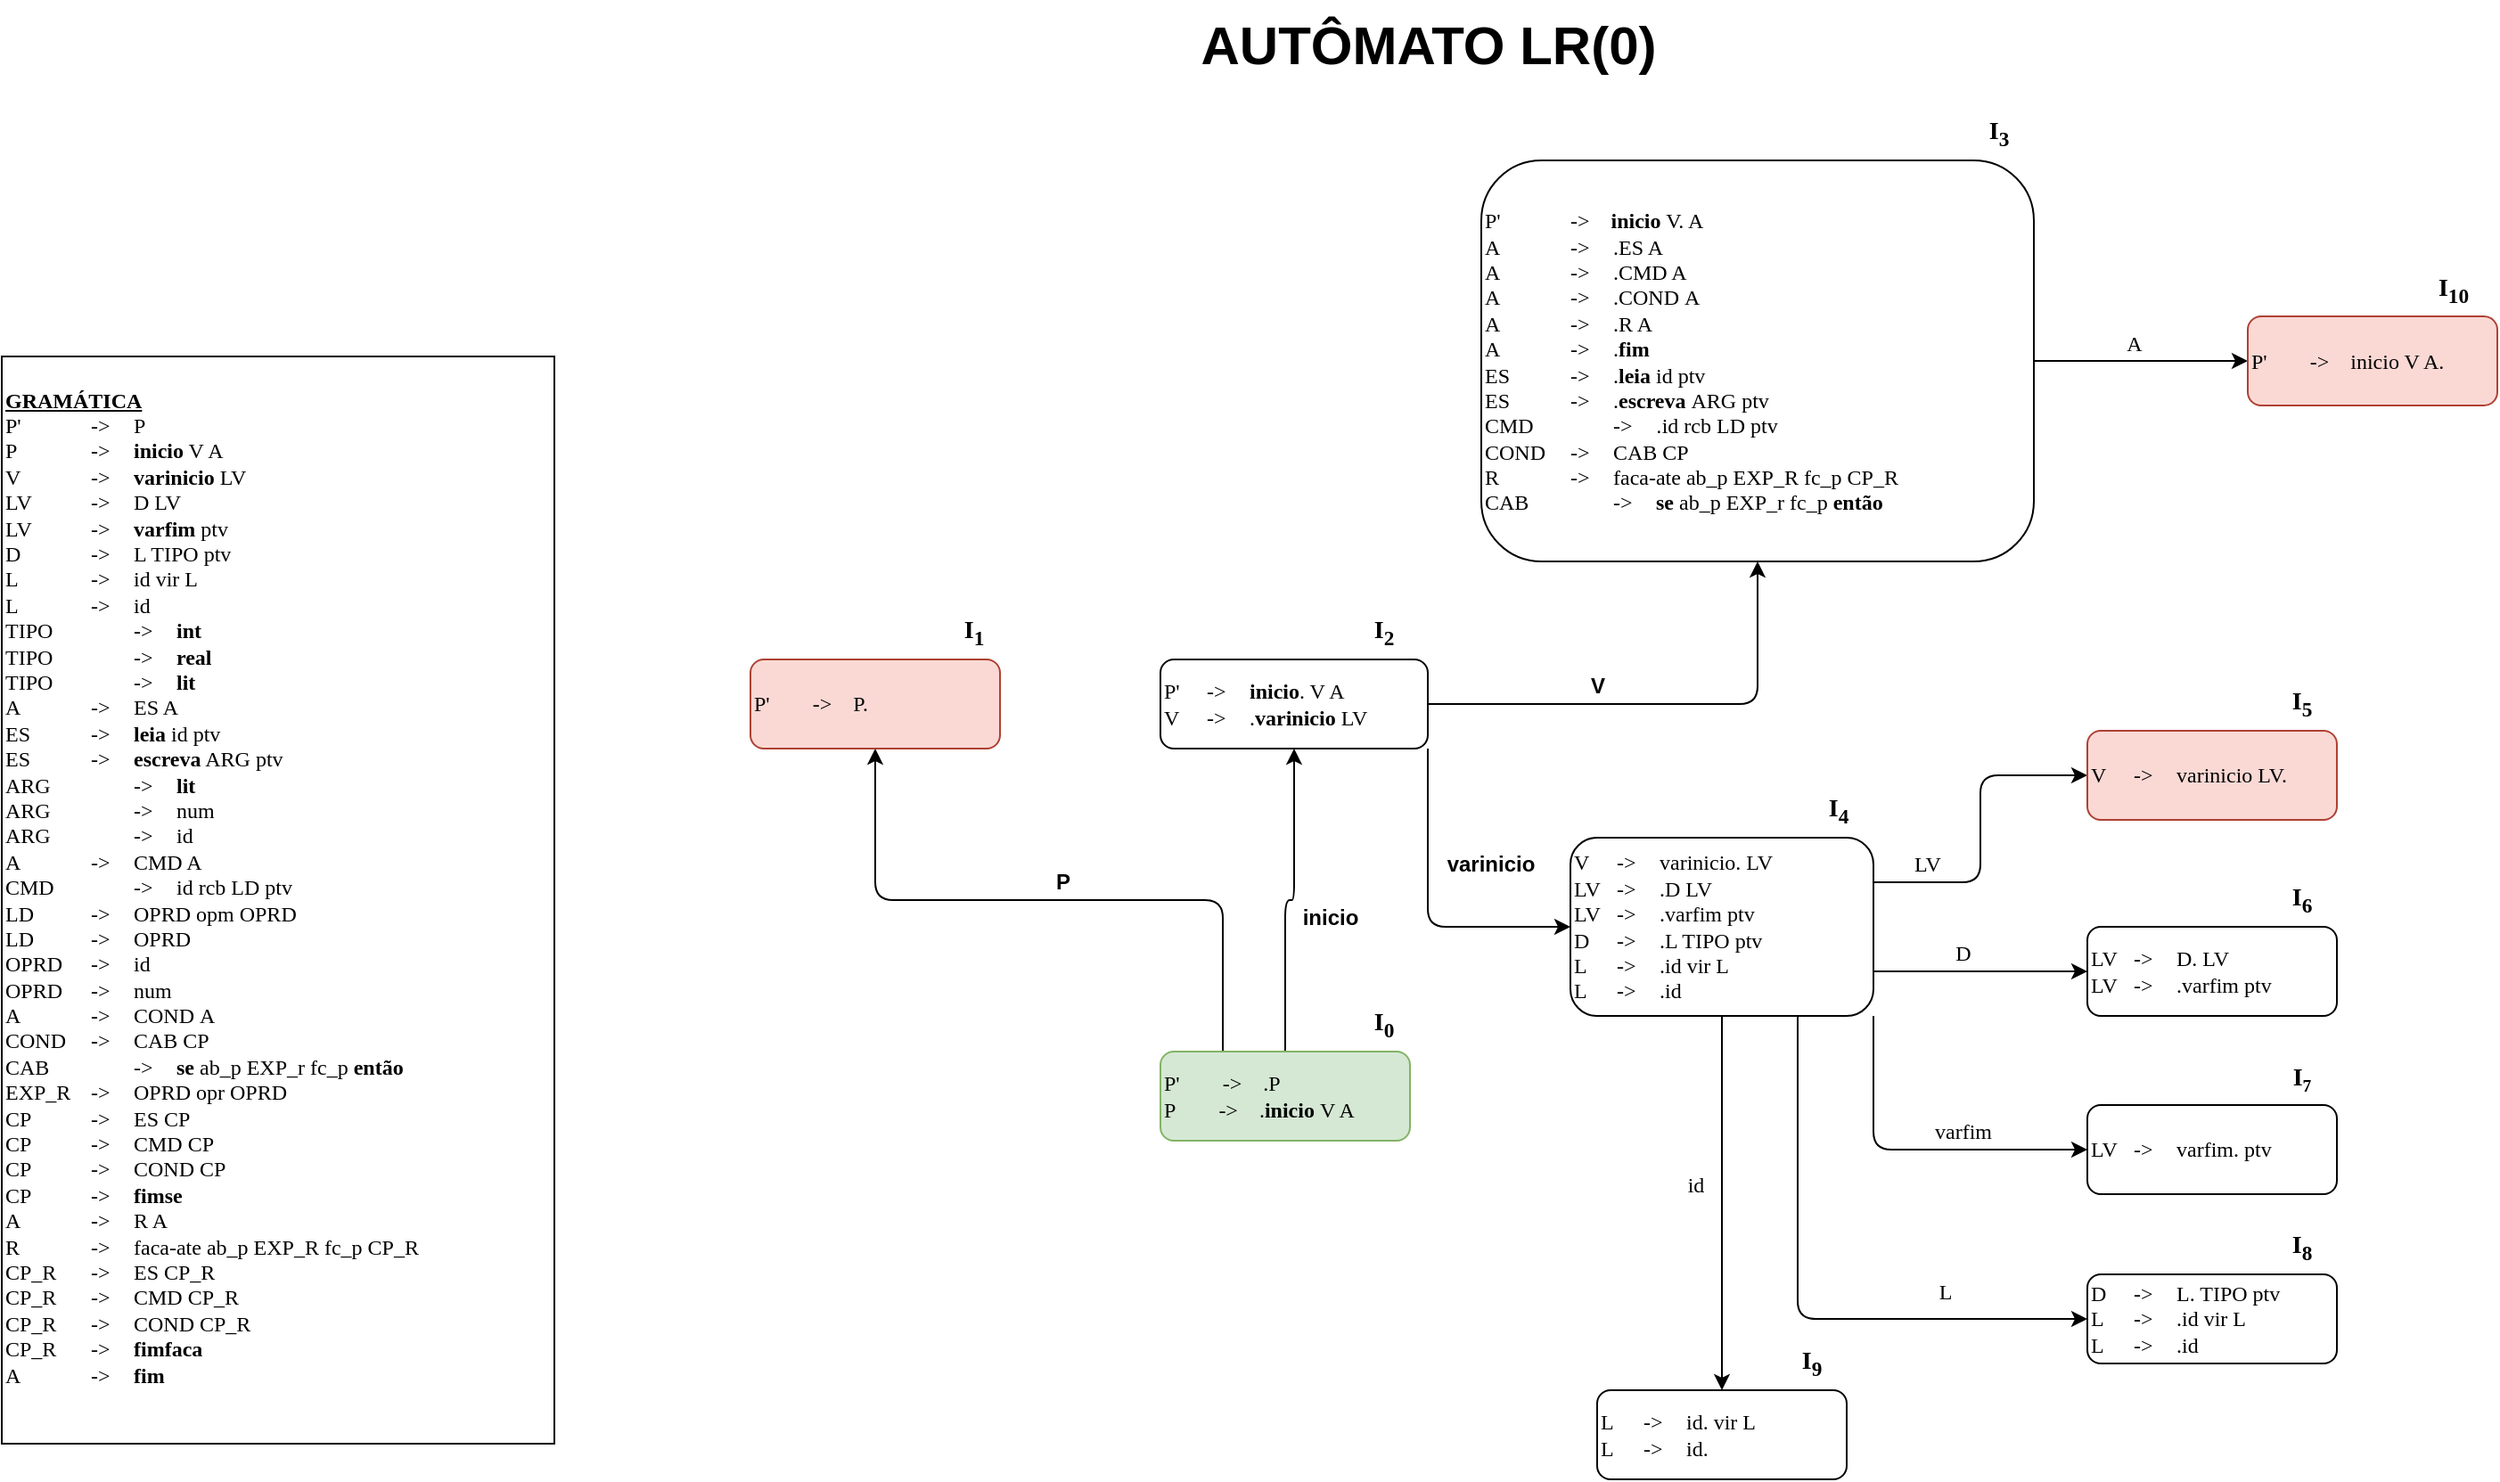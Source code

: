 <mxfile version="26.2.14">
  <diagram name="Página-1" id="nsuVEfHtQZk3GMttRqYm">
    <mxGraphModel dx="1303" dy="1904" grid="1" gridSize="10" guides="1" tooltips="1" connect="1" arrows="1" fold="1" page="1" pageScale="1" pageWidth="827" pageHeight="1169" math="0" shadow="0">
      <root>
        <mxCell id="0" />
        <mxCell id="1" parent="0" />
        <mxCell id="PhY8fSfeEHadAS-4ZrS1-2" value="&lt;div&gt;&lt;b&gt;&lt;font face=&quot;Verdana&quot;&gt;&lt;u&gt;GRAMÁTICA&lt;/u&gt;&lt;/font&gt;&lt;/b&gt;&lt;/div&gt;&lt;font face=&quot;Verdana&quot;&gt;P&#39;&lt;span style=&quot;white-space: pre;&quot;&gt;&#x9;&lt;span style=&quot;white-space: pre;&quot;&gt;&#x9;&lt;/span&gt;&lt;/span&gt;-&amp;gt;&lt;span style=&quot;white-space: pre;&quot;&gt;&#x9;&lt;/span&gt;P&lt;/font&gt;&lt;div&gt;&lt;font face=&quot;Verdana&quot;&gt;P&lt;span style=&quot;white-space: pre;&quot;&gt;&#x9;&lt;span style=&quot;white-space: pre;&quot;&gt;&#x9;&lt;/span&gt;&lt;/span&gt;-&amp;gt;&lt;span style=&quot;white-space: pre;&quot;&gt;&#x9;&lt;/span&gt;&lt;b&gt;inicio&lt;/b&gt; V A&lt;/font&gt;&lt;/div&gt;&lt;div&gt;&lt;font face=&quot;Verdana&quot;&gt;V&lt;span style=&quot;white-space: pre;&quot;&gt;&#x9;&lt;span style=&quot;white-space: pre;&quot;&gt;&#x9;&lt;/span&gt;&lt;/span&gt;-&amp;gt;&amp;nbsp;&lt;span style=&quot;white-space: pre;&quot;&gt;&#x9;&lt;/span&gt;&lt;b&gt;varinicio&lt;/b&gt; LV&lt;/font&gt;&lt;/div&gt;&lt;div&gt;&lt;font face=&quot;Verdana&quot;&gt;LV&lt;span style=&quot;white-space: pre;&quot;&gt;&#x9;&lt;span style=&quot;white-space: pre;&quot;&gt;&#x9;&lt;/span&gt;&lt;/span&gt;-&amp;gt;&lt;span style=&quot;white-space: pre;&quot;&gt;&#x9;&lt;/span&gt;D LV&lt;/font&gt;&lt;/div&gt;&lt;div&gt;&lt;font face=&quot;Verdana&quot;&gt;LV&lt;span style=&quot;white-space: pre;&quot;&gt;&#x9;&lt;span style=&quot;white-space: pre;&quot;&gt;&#x9;&lt;/span&gt;&lt;/span&gt;-&amp;gt;&lt;span style=&quot;white-space: pre;&quot;&gt;&#x9;&lt;/span&gt;&lt;b&gt;varfim&lt;/b&gt; ptv&lt;/font&gt;&lt;/div&gt;&lt;div&gt;&lt;font face=&quot;Verdana&quot;&gt;D&lt;span style=&quot;white-space: pre;&quot;&gt;&#x9;&lt;span style=&quot;white-space: pre;&quot;&gt;&#x9;&lt;/span&gt;&lt;/span&gt;-&amp;gt;&lt;span style=&quot;white-space: pre;&quot;&gt;&#x9;&lt;/span&gt;L TIPO ptv&lt;/font&gt;&lt;/div&gt;&lt;div&gt;&lt;font face=&quot;Verdana&quot;&gt;L&lt;span style=&quot;white-space: pre;&quot;&gt;&#x9;&lt;span style=&quot;white-space: pre;&quot;&gt;&#x9;&lt;/span&gt;&lt;/span&gt;-&amp;gt;&lt;span style=&quot;white-space: pre;&quot;&gt;&#x9;&lt;/span&gt;id vir L&lt;/font&gt;&lt;/div&gt;&lt;div&gt;&lt;font face=&quot;Verdana&quot;&gt;L&lt;span style=&quot;white-space: pre;&quot;&gt;&#x9;&lt;span style=&quot;white-space: pre;&quot;&gt;&#x9;&lt;/span&gt;&lt;/span&gt;-&amp;gt;&lt;span style=&quot;white-space: pre;&quot;&gt;&#x9;&lt;/span&gt;id&lt;/font&gt;&lt;/div&gt;&lt;div&gt;&lt;font face=&quot;Verdana&quot;&gt;TIPO&lt;span style=&quot;white-space: pre;&quot;&gt;&#x9;&lt;/span&gt;&lt;span style=&quot;white-space: pre;&quot;&gt;&#x9;&lt;/span&gt;-&amp;gt;&lt;span style=&quot;white-space: pre;&quot;&gt;&#x9;&lt;/span&gt;&lt;b&gt;int&lt;/b&gt;&lt;/font&gt;&lt;/div&gt;&lt;div&gt;&lt;font face=&quot;Verdana&quot;&gt;TIPO&lt;span style=&quot;white-space: pre;&quot;&gt;&#x9;&lt;span style=&quot;white-space: pre;&quot;&gt;&#x9;&lt;/span&gt;&lt;/span&gt;-&amp;gt;&lt;span style=&quot;white-space: pre;&quot;&gt;&#x9;&lt;/span&gt;&lt;b&gt;real&lt;/b&gt;&lt;/font&gt;&lt;/div&gt;&lt;div&gt;&lt;font face=&quot;Verdana&quot;&gt;TIPO&lt;span style=&quot;white-space: pre;&quot;&gt;&#x9;&lt;/span&gt;&lt;span style=&quot;white-space: pre;&quot;&gt;&#x9;&lt;/span&gt;-&amp;gt;&lt;span style=&quot;white-space: pre;&quot;&gt;&#x9;&lt;/span&gt;&lt;b&gt;lit&lt;/b&gt;&lt;/font&gt;&lt;/div&gt;&lt;div&gt;&lt;font face=&quot;Verdana&quot;&gt;A&lt;span style=&quot;white-space: pre;&quot;&gt;&#x9;&lt;/span&gt;&lt;span style=&quot;white-space: pre;&quot;&gt;&#x9;&lt;/span&gt;-&amp;gt;&amp;nbsp;&lt;span style=&quot;white-space: pre;&quot;&gt;&#x9;&lt;/span&gt;ES A&lt;/font&gt;&lt;/div&gt;&lt;div&gt;&lt;font face=&quot;Verdana&quot;&gt;ES&lt;span style=&quot;white-space: pre;&quot;&gt;&#x9;&lt;span style=&quot;white-space: pre;&quot;&gt;&#x9;&lt;/span&gt;-&amp;gt;&lt;span style=&quot;white-space: pre;&quot;&gt;&#x9;&lt;/span&gt;&lt;b&gt;leia&lt;/b&gt; id ptv&lt;/span&gt;&lt;/font&gt;&lt;/div&gt;&lt;div&gt;&lt;font face=&quot;Verdana&quot;&gt;ES&lt;span style=&quot;white-space: pre;&quot;&gt;&#x9;&lt;/span&gt;&lt;span style=&quot;white-space: pre;&quot;&gt;&#x9;&lt;/span&gt;-&amp;gt; &lt;span style=&quot;white-space: pre;&quot;&gt;&#x9;&lt;/span&gt;&lt;b&gt;escreva&lt;/b&gt; ARG ptv&lt;/font&gt;&lt;/div&gt;&lt;div&gt;&lt;font face=&quot;Verdana&quot;&gt;ARG&lt;span style=&quot;white-space: pre;&quot;&gt;&#x9;&lt;span style=&quot;white-space: pre;&quot;&gt;&#x9;&lt;/span&gt;&lt;/span&gt;-&amp;gt; &lt;span style=&quot;white-space: pre;&quot;&gt;&#x9;&lt;/span&gt;&lt;b&gt;lit&lt;/b&gt;&lt;/font&gt;&lt;/div&gt;&lt;div&gt;&lt;font face=&quot;Verdana&quot;&gt;ARG&lt;span style=&quot;white-space: pre;&quot;&gt;&#x9;&lt;span style=&quot;white-space: pre;&quot;&gt;&#x9;&lt;/span&gt;&lt;/span&gt;-&amp;gt;&lt;span style=&quot;white-space: pre;&quot;&gt;&#x9;&lt;/span&gt;num&lt;/font&gt;&lt;/div&gt;&lt;div&gt;&lt;font face=&quot;Verdana&quot;&gt;ARG&lt;span style=&quot;white-space: pre;&quot;&gt;&#x9;&lt;span style=&quot;white-space: pre;&quot;&gt;&#x9;&lt;/span&gt;&lt;/span&gt;-&amp;gt;&lt;span style=&quot;white-space: pre;&quot;&gt;&#x9;&lt;/span&gt;id&lt;/font&gt;&lt;/div&gt;&lt;div&gt;&lt;font face=&quot;Verdana&quot;&gt;A&lt;span style=&quot;white-space: pre;&quot;&gt;&#x9;&lt;/span&gt;&lt;span style=&quot;white-space: pre;&quot;&gt;&#x9;&lt;/span&gt;-&amp;gt;&lt;span style=&quot;white-space: pre;&quot;&gt;&#x9;&lt;/span&gt;CMD A&lt;/font&gt;&lt;/div&gt;&lt;div&gt;&lt;font face=&quot;Verdana&quot;&gt;CMD&lt;span style=&quot;white-space: pre;&quot;&gt;&#x9;&lt;span style=&quot;white-space: pre;&quot;&gt;&#x9;&lt;/span&gt;&lt;/span&gt;-&amp;gt;&lt;span style=&quot;white-space: pre;&quot;&gt;&#x9;&lt;/span&gt;id rcb LD ptv&lt;/font&gt;&lt;/div&gt;&lt;div&gt;&lt;font face=&quot;Verdana&quot;&gt;LD&lt;span style=&quot;white-space: pre;&quot;&gt;&#x9;&lt;span style=&quot;white-space: pre;&quot;&gt;&#x9;&lt;/span&gt;-&amp;gt;&lt;span style=&quot;white-space: pre;&quot;&gt;&#x9;&lt;/span&gt;OPRD opm OPRD&lt;/span&gt;&lt;/font&gt;&lt;/div&gt;&lt;div&gt;&lt;font face=&quot;Verdana&quot;&gt;LD&lt;span style=&quot;white-space: pre;&quot;&gt;&#x9;&lt;span style=&quot;white-space: pre;&quot;&gt;&#x9;&lt;/span&gt;-&amp;gt;&lt;span style=&quot;white-space: pre;&quot;&gt;&#x9;&lt;/span&gt;OPRD&lt;/span&gt;&lt;/font&gt;&lt;/div&gt;&lt;div&gt;&lt;font face=&quot;Verdana&quot;&gt;OPRD&lt;span style=&quot;white-space: pre;&quot;&gt;&#x9;&lt;/span&gt;-&amp;gt;&lt;span style=&quot;white-space: pre;&quot;&gt;&#x9;&lt;/span&gt;id&lt;/font&gt;&lt;/div&gt;&lt;div&gt;&lt;font face=&quot;Verdana&quot;&gt;OPRD&lt;span style=&quot;white-space: pre;&quot;&gt;&#x9;&lt;/span&gt;-&amp;gt;&lt;span style=&quot;white-space: pre;&quot;&gt;&#x9;&lt;/span&gt;num&lt;/font&gt;&lt;/div&gt;&lt;div&gt;&lt;font face=&quot;Verdana&quot;&gt;A&lt;span style=&quot;white-space: pre;&quot;&gt;&#x9;&lt;span style=&quot;white-space: pre;&quot;&gt;&#x9;&lt;/span&gt;-&amp;gt;&lt;span style=&quot;white-space: pre;&quot;&gt;&#x9;&lt;/span&gt;COND&lt;/span&gt;&amp;nbsp;A&lt;/font&gt;&lt;/div&gt;&lt;div&gt;&lt;font face=&quot;Verdana&quot;&gt;COND&lt;span style=&quot;white-space: pre;&quot;&gt;&#x9;&lt;/span&gt;-&amp;gt;&lt;span style=&quot;white-space: pre;&quot;&gt;&#x9;&lt;/span&gt;CAB CP&lt;/font&gt;&lt;/div&gt;&lt;div&gt;&lt;font face=&quot;Verdana&quot;&gt;CAB&lt;span style=&quot;white-space: pre;&quot;&gt;&#x9;&lt;/span&gt;&lt;span style=&quot;white-space: pre;&quot;&gt;&#x9;&lt;/span&gt;-&amp;gt;&lt;span style=&quot;white-space: pre;&quot;&gt;&#x9;&lt;/span&gt;&lt;b&gt;se&lt;/b&gt; ab_p EXP_r fc_p &lt;b&gt;então&lt;/b&gt;&lt;/font&gt;&lt;/div&gt;&lt;div&gt;&lt;font face=&quot;Verdana&quot;&gt;EXP_R&lt;span style=&quot;white-space: pre;&quot;&gt;&#x9;&lt;/span&gt;-&amp;gt;&lt;span style=&quot;white-space: pre;&quot;&gt;&#x9;&lt;/span&gt;OPRD opr OPRD&lt;/font&gt;&lt;/div&gt;&lt;div&gt;&lt;font face=&quot;Verdana&quot;&gt;CP&lt;span style=&quot;white-space: pre;&quot;&gt;&#x9;&lt;span style=&quot;white-space: pre;&quot;&gt;&#x9;&lt;/span&gt;-&amp;gt;&lt;span style=&quot;white-space: pre;&quot;&gt;&#x9;&lt;/span&gt;ES CP&lt;/span&gt;&lt;/font&gt;&lt;/div&gt;&lt;div&gt;&lt;font face=&quot;Verdana&quot;&gt;CP&lt;span style=&quot;white-space: pre;&quot;&gt;&#x9;&lt;/span&gt;&lt;span style=&quot;white-space: pre;&quot;&gt;&#x9;&lt;/span&gt;-&amp;gt;&amp;nbsp;&lt;span style=&quot;white-space: pre;&quot;&gt;&#x9;&lt;/span&gt;CMD CP&lt;/font&gt;&lt;/div&gt;&lt;div&gt;&lt;font face=&quot;Verdana&quot;&gt;CP&lt;span style=&quot;white-space: pre;&quot;&gt;&#x9;&lt;/span&gt;&lt;span style=&quot;white-space: pre;&quot;&gt;&#x9;&lt;/span&gt;-&amp;gt;&lt;span style=&quot;white-space: pre;&quot;&gt;&#x9;&lt;/span&gt;COND CP&lt;/font&gt;&lt;/div&gt;&lt;div&gt;&lt;font face=&quot;Verdana&quot;&gt;CP&lt;span style=&quot;white-space: pre;&quot;&gt;&#x9;&lt;/span&gt;&lt;span style=&quot;white-space: pre;&quot;&gt;&#x9;&lt;/span&gt;-&amp;gt;&lt;span style=&quot;white-space: pre;&quot;&gt;&#x9;&lt;/span&gt;&lt;b&gt;fimse&lt;/b&gt;&lt;/font&gt;&lt;/div&gt;&lt;div&gt;&lt;font face=&quot;Verdana&quot;&gt;A&lt;span style=&quot;white-space: pre;&quot;&gt;&#x9;&lt;/span&gt;&lt;span style=&quot;white-space: pre;&quot;&gt;&#x9;&lt;/span&gt;-&amp;gt;&lt;span style=&quot;white-space: pre;&quot;&gt;&#x9;&lt;/span&gt;R A&lt;/font&gt;&lt;/div&gt;&lt;div&gt;&lt;font face=&quot;Verdana&quot;&gt;R&lt;span style=&quot;white-space: pre;&quot;&gt;&#x9;&lt;/span&gt;&lt;span style=&quot;white-space: pre;&quot;&gt;&#x9;&lt;/span&gt;-&amp;gt; &lt;span style=&quot;white-space: pre;&quot;&gt;&#x9;&lt;/span&gt;faca-ate ab_p EXP_R fc_p CP_R&lt;/font&gt;&lt;/div&gt;&lt;div&gt;&lt;font face=&quot;Verdana&quot;&gt;CP_R&lt;span style=&quot;white-space: pre;&quot;&gt;&#x9;&lt;/span&gt;-&amp;gt;&lt;span style=&quot;white-space: pre;&quot;&gt;&#x9;&lt;/span&gt;ES CP_R&lt;/font&gt;&lt;/div&gt;&lt;div&gt;&lt;font face=&quot;Verdana&quot;&gt;CP_R&lt;span style=&quot;white-space: pre;&quot;&gt;&#x9;&lt;/span&gt;-&amp;gt;&lt;span style=&quot;white-space: pre;&quot;&gt;&#x9;&lt;/span&gt;CMD CP_R&lt;/font&gt;&lt;/div&gt;&lt;div&gt;&lt;font face=&quot;Verdana&quot;&gt;CP_R&lt;span style=&quot;white-space: pre;&quot;&gt;&#x9;&lt;/span&gt;-&amp;gt;&lt;span style=&quot;white-space: pre;&quot;&gt;&#x9;&lt;/span&gt;COND CP_R&lt;/font&gt;&lt;/div&gt;&lt;div&gt;&lt;font face=&quot;Verdana&quot;&gt;CP_R&lt;span style=&quot;white-space: pre;&quot;&gt;&#x9;&lt;/span&gt;-&amp;gt;&lt;span style=&quot;white-space: pre;&quot;&gt;&#x9;&lt;/span&gt;&lt;b&gt;fimfaca&lt;/b&gt;&lt;/font&gt;&lt;/div&gt;&lt;div&gt;&lt;font face=&quot;Verdana&quot;&gt;A&lt;span style=&quot;white-space: pre;&quot;&gt;&#x9;&lt;/span&gt;&lt;span style=&quot;white-space: pre;&quot;&gt;&#x9;&lt;/span&gt;-&amp;gt;&lt;span style=&quot;white-space: pre;&quot;&gt;&#x9;&lt;/span&gt;&lt;b&gt;fim&lt;/b&gt;&lt;/font&gt;&lt;/div&gt;&lt;div&gt;&lt;br&gt;&lt;/div&gt;" style="rounded=0;whiteSpace=wrap;html=1;align=left;" parent="1" vertex="1">
          <mxGeometry x="60" y="20" width="310" height="610" as="geometry" />
        </mxCell>
        <mxCell id="w2phAXO2aed_HeDv7RQd-7" style="edgeStyle=orthogonalEdgeStyle;rounded=1;orthogonalLoop=1;jettySize=auto;html=1;exitX=0.25;exitY=0;exitDx=0;exitDy=0;entryX=0.5;entryY=1;entryDx=0;entryDy=0;" edge="1" parent="1" source="w2phAXO2aed_HeDv7RQd-1" target="w2phAXO2aed_HeDv7RQd-5">
          <mxGeometry relative="1" as="geometry" />
        </mxCell>
        <mxCell id="w2phAXO2aed_HeDv7RQd-9" style="edgeStyle=orthogonalEdgeStyle;rounded=1;orthogonalLoop=1;jettySize=auto;html=1;entryX=0.5;entryY=1;entryDx=0;entryDy=0;entryPerimeter=0;" edge="1" parent="1" source="w2phAXO2aed_HeDv7RQd-1" target="w2phAXO2aed_HeDv7RQd-10">
          <mxGeometry relative="1" as="geometry">
            <mxPoint x="780.0" y="250" as="targetPoint" />
          </mxGeometry>
        </mxCell>
        <mxCell id="w2phAXO2aed_HeDv7RQd-1" value="&lt;span style=&quot;color: rgb(0, 0, 0); font-size: 12px; font-style: normal; font-variant-ligatures: normal; font-variant-caps: normal; font-weight: 400; letter-spacing: normal; orphans: 2; text-indent: 0px; text-transform: none; widows: 2; word-spacing: 0px; -webkit-text-stroke-width: 0px; white-space: normal; text-decoration-thickness: initial; text-decoration-style: initial; text-decoration-color: initial; float: none; display: inline !important;&quot;&gt;P&#39;&lt;/span&gt;&lt;span style=&quot;forced-color-adjust: none; color: rgb(0, 0, 0); font-size: 12px; font-style: normal; font-variant-ligatures: normal; font-variant-caps: normal; font-weight: 400; letter-spacing: normal; orphans: 2; text-indent: 0px; text-transform: none; widows: 2; word-spacing: 0px; -webkit-text-stroke-width: 0px; text-decoration-thickness: initial; text-decoration-style: initial; text-decoration-color: initial; white-space: pre;&quot;&gt;&lt;span style=&quot;white-space: pre;&quot;&gt;&amp;nbsp;&amp;nbsp;&amp;nbsp;&amp;nbsp;&lt;/span&gt;&lt;span style=&quot;forced-color-adjust: none; white-space: pre;&quot;&gt;&lt;span style=&quot;white-space: pre;&quot;&gt;&amp;nbsp;&amp;nbsp;&amp;nbsp;&amp;nbsp;&lt;/span&gt;&lt;/span&gt;&lt;/span&gt;&lt;span style=&quot;color: rgb(0, 0, 0); font-size: 12px; font-style: normal; font-variant-ligatures: normal; font-variant-caps: normal; font-weight: 400; letter-spacing: normal; orphans: 2; text-indent: 0px; text-transform: none; widows: 2; word-spacing: 0px; -webkit-text-stroke-width: 0px; white-space: normal; text-decoration-thickness: initial; text-decoration-style: initial; text-decoration-color: initial; float: none; display: inline !important;&quot;&gt;-&amp;gt;&lt;/span&gt;&lt;span style=&quot;forced-color-adjust: none; color: rgb(0, 0, 0); font-size: 12px; font-style: normal; font-variant-ligatures: normal; font-variant-caps: normal; font-weight: 400; letter-spacing: normal; orphans: 2; text-indent: 0px; text-transform: none; widows: 2; word-spacing: 0px; -webkit-text-stroke-width: 0px; text-decoration-thickness: initial; text-decoration-style: initial; text-decoration-color: initial; white-space: pre;&quot;&gt;&lt;span style=&quot;white-space: pre;&quot;&gt;&amp;nbsp;&amp;nbsp;&amp;nbsp;&amp;nbsp;.&lt;/span&gt;&lt;/span&gt;&lt;span style=&quot;color: rgb(0, 0, 0); font-size: 12px; font-style: normal; font-variant-ligatures: normal; font-variant-caps: normal; font-weight: 400; letter-spacing: normal; orphans: 2; text-indent: 0px; text-transform: none; widows: 2; word-spacing: 0px; -webkit-text-stroke-width: 0px; white-space: normal; text-decoration-thickness: initial; text-decoration-style: initial; text-decoration-color: initial; float: none; display: inline !important;&quot;&gt;P&lt;/span&gt;&lt;div style=&quot;forced-color-adjust: none; color: rgb(0, 0, 0); font-size: 12px; font-style: normal; font-variant-ligatures: normal; font-variant-caps: normal; font-weight: 400; letter-spacing: normal; orphans: 2; text-indent: 0px; text-transform: none; widows: 2; word-spacing: 0px; -webkit-text-stroke-width: 0px; white-space: normal; text-decoration-thickness: initial; text-decoration-style: initial; text-decoration-color: initial;&quot;&gt;P&lt;span style=&quot;forced-color-adjust: none; white-space: pre;&quot;&gt;&lt;span style=&quot;white-space: pre;&quot;&gt;&amp;nbsp;&amp;nbsp;&amp;nbsp;&amp;nbsp;&lt;/span&gt;&lt;span style=&quot;forced-color-adjust: none; white-space: pre;&quot;&gt;&lt;span style=&quot;white-space: pre;&quot;&gt;&amp;nbsp;&amp;nbsp;&amp;nbsp;&amp;nbsp;&lt;/span&gt;&lt;/span&gt;&lt;/span&gt;-&amp;gt;&lt;span style=&quot;forced-color-adjust: none; white-space: pre;&quot;&gt;&lt;span style=&quot;white-space: pre;&quot;&gt;&amp;nbsp;&amp;nbsp;&amp;nbsp;&amp;nbsp;.&lt;/span&gt;&lt;/span&gt;&lt;b style=&quot;forced-color-adjust: none;&quot;&gt;inicio&lt;/b&gt;&lt;span&gt;&amp;nbsp;&lt;/span&gt;V A&lt;/div&gt;" style="text;whiteSpace=wrap;html=1;fillColor=#d5e8d4;strokeColor=#82b366;rounded=1;labelBorderColor=none;labelBackgroundColor=none;textShadow=0;align=left;verticalAlign=middle;fontFamily=Verdana;" vertex="1" parent="1">
          <mxGeometry x="710" y="410" width="140" height="50" as="geometry" />
        </mxCell>
        <mxCell id="w2phAXO2aed_HeDv7RQd-2" value="&lt;b&gt;&lt;font face=&quot;Verdana&quot; style=&quot;font-size: 14px;&quot;&gt;I&lt;sub style=&quot;&quot;&gt;0&lt;/sub&gt;&lt;/font&gt;&lt;/b&gt;" style="text;html=1;align=center;verticalAlign=middle;resizable=0;points=[];autosize=1;fillColor=none;strokeColor=none;" vertex="1" parent="1">
          <mxGeometry x="815" y="380" width="40" height="30" as="geometry" />
        </mxCell>
        <mxCell id="w2phAXO2aed_HeDv7RQd-5" value="&lt;span style=&quot;color: rgb(0, 0, 0); font-size: 12px; font-style: normal; font-variant-ligatures: normal; font-variant-caps: normal; font-weight: 400; letter-spacing: normal; orphans: 2; text-indent: 0px; text-transform: none; widows: 2; word-spacing: 0px; -webkit-text-stroke-width: 0px; white-space: normal; text-decoration-thickness: initial; text-decoration-style: initial; text-decoration-color: initial; float: none; display: inline !important;&quot;&gt;P&#39;&lt;/span&gt;&lt;span style=&quot;forced-color-adjust: none; color: rgb(0, 0, 0); font-size: 12px; font-style: normal; font-variant-ligatures: normal; font-variant-caps: normal; font-weight: 400; letter-spacing: normal; orphans: 2; text-indent: 0px; text-transform: none; widows: 2; word-spacing: 0px; -webkit-text-stroke-width: 0px; text-decoration-thickness: initial; text-decoration-style: initial; text-decoration-color: initial; white-space: pre;&quot;&gt;&lt;span style=&quot;white-space: pre;&quot;&gt;&amp;nbsp;&amp;nbsp;&amp;nbsp;&amp;nbsp;&lt;/span&gt;&lt;span style=&quot;forced-color-adjust: none; white-space: pre;&quot;&gt;&lt;span style=&quot;white-space: pre;&quot;&gt;&amp;nbsp;&amp;nbsp;&amp;nbsp;&amp;nbsp;&lt;/span&gt;&lt;/span&gt;&lt;/span&gt;&lt;span style=&quot;color: rgb(0, 0, 0); font-size: 12px; font-style: normal; font-variant-ligatures: normal; font-variant-caps: normal; font-weight: 400; letter-spacing: normal; orphans: 2; text-indent: 0px; text-transform: none; widows: 2; word-spacing: 0px; -webkit-text-stroke-width: 0px; white-space: normal; text-decoration-thickness: initial; text-decoration-style: initial; text-decoration-color: initial; float: none; display: inline !important;&quot;&gt;-&amp;gt;&lt;/span&gt;&lt;span style=&quot;forced-color-adjust: none; color: rgb(0, 0, 0); font-size: 12px; font-style: normal; font-variant-ligatures: normal; font-variant-caps: normal; font-weight: 400; letter-spacing: normal; orphans: 2; text-indent: 0px; text-transform: none; widows: 2; word-spacing: 0px; -webkit-text-stroke-width: 0px; text-decoration-thickness: initial; text-decoration-style: initial; text-decoration-color: initial; white-space: pre;&quot;&gt;&lt;span style=&quot;white-space: pre;&quot;&gt;&amp;nbsp;&amp;nbsp;&amp;nbsp;&amp;nbsp;&lt;/span&gt;&lt;/span&gt;&lt;span style=&quot;color: rgb(0, 0, 0); font-size: 12px; font-style: normal; font-variant-ligatures: normal; font-variant-caps: normal; font-weight: 400; letter-spacing: normal; orphans: 2; text-indent: 0px; text-transform: none; widows: 2; word-spacing: 0px; -webkit-text-stroke-width: 0px; white-space: normal; text-decoration-thickness: initial; text-decoration-style: initial; text-decoration-color: initial; float: none; display: inline !important;&quot;&gt;P.&lt;/span&gt;" style="text;whiteSpace=wrap;html=1;fillColor=#fad9d5;strokeColor=#ae4132;rounded=1;labelBorderColor=none;labelBackgroundColor=none;textShadow=0;align=left;verticalAlign=middle;fontFamily=Verdana;" vertex="1" parent="1">
          <mxGeometry x="480" y="190" width="140" height="50" as="geometry" />
        </mxCell>
        <mxCell id="w2phAXO2aed_HeDv7RQd-6" value="&lt;b&gt;P&lt;/b&gt;" style="text;html=1;align=center;verticalAlign=middle;resizable=0;points=[];autosize=1;strokeColor=none;fillColor=none;" vertex="1" parent="1">
          <mxGeometry x="640" y="300" width="30" height="30" as="geometry" />
        </mxCell>
        <mxCell id="w2phAXO2aed_HeDv7RQd-8" value="&lt;b&gt;&lt;font face=&quot;Verdana&quot; style=&quot;font-size: 14px;&quot;&gt;I&lt;sub style=&quot;&quot;&gt;1&lt;/sub&gt;&lt;/font&gt;&lt;/b&gt;" style="text;html=1;align=center;verticalAlign=middle;resizable=0;points=[];autosize=1;strokeColor=none;fillColor=none;" vertex="1" parent="1">
          <mxGeometry x="585" y="160" width="40" height="30" as="geometry" />
        </mxCell>
        <mxCell id="w2phAXO2aed_HeDv7RQd-14" style="edgeStyle=orthogonalEdgeStyle;rounded=1;orthogonalLoop=1;jettySize=auto;html=1;" edge="1" parent="1" source="w2phAXO2aed_HeDv7RQd-10" target="w2phAXO2aed_HeDv7RQd-13">
          <mxGeometry relative="1" as="geometry" />
        </mxCell>
        <mxCell id="w2phAXO2aed_HeDv7RQd-17" style="edgeStyle=orthogonalEdgeStyle;rounded=1;orthogonalLoop=1;jettySize=auto;html=1;exitX=1;exitY=1;exitDx=0;exitDy=0;entryX=0;entryY=0.5;entryDx=0;entryDy=0;" edge="1" parent="1" source="w2phAXO2aed_HeDv7RQd-10" target="w2phAXO2aed_HeDv7RQd-18">
          <mxGeometry relative="1" as="geometry">
            <mxPoint x="940" y="340" as="targetPoint" />
          </mxGeometry>
        </mxCell>
        <mxCell id="w2phAXO2aed_HeDv7RQd-10" value="&lt;span style=&quot;color: rgb(0, 0, 0); font-size: 12px; font-style: normal; font-variant-ligatures: normal; font-variant-caps: normal; font-weight: 400; letter-spacing: normal; orphans: 2; text-indent: 0px; text-transform: none; widows: 2; word-spacing: 0px; -webkit-text-stroke-width: 0px; white-space: normal; text-decoration-thickness: initial; text-decoration-style: initial; text-decoration-color: initial; float: none; display: inline !important;&quot;&gt;P&#39;&lt;span style=&quot;white-space: pre;&quot;&gt;&#x9;&lt;/span&gt;&lt;/span&gt;&lt;span style=&quot;color: rgb(0, 0, 0); font-size: 12px; font-style: normal; font-variant-ligatures: normal; font-variant-caps: normal; font-weight: 400; letter-spacing: normal; orphans: 2; text-indent: 0px; text-transform: none; widows: 2; word-spacing: 0px; -webkit-text-stroke-width: 0px; white-space: normal; text-decoration-thickness: initial; text-decoration-style: initial; text-decoration-color: initial; float: none; display: inline !important;&quot;&gt;-&amp;gt;&lt;span style=&quot;white-space: pre;&quot;&gt;&#x9;&lt;/span&gt;&lt;/span&gt;&lt;span style=&quot;forced-color-adjust: none; color: rgb(0, 0, 0); font-size: 12px; font-style: normal; font-variant-ligatures: normal; font-variant-caps: normal; letter-spacing: normal; orphans: 2; text-indent: 0px; text-transform: none; widows: 2; word-spacing: 0px; -webkit-text-stroke-width: 0px; text-decoration-thickness: initial; text-decoration-style: initial; text-decoration-color: initial; white-space: pre;&quot;&gt;&lt;span style=&quot;white-space: pre;&quot;&gt;&lt;b&gt;inicio&lt;/b&gt;. V A&lt;/span&gt;&lt;/span&gt;&lt;div&gt;&lt;span style=&quot;white-space: pre;&quot;&gt;V&lt;span style=&quot;white-space: pre;&quot;&gt;&#x9;-&amp;gt;&lt;span style=&quot;white-space: pre;&quot;&gt;&#x9;&lt;/span&gt;.&lt;b&gt;varinicio&lt;/b&gt; LV&lt;/span&gt;&lt;/span&gt;&lt;/div&gt;" style="text;whiteSpace=wrap;html=1;fillColor=none;strokeColor=default;rounded=1;labelBorderColor=none;labelBackgroundColor=none;textShadow=0;align=left;verticalAlign=middle;fontFamily=Verdana;" vertex="1" parent="1">
          <mxGeometry x="710" y="190" width="150" height="50" as="geometry" />
        </mxCell>
        <mxCell id="w2phAXO2aed_HeDv7RQd-11" value="&lt;b&gt;inicio&lt;/b&gt;" style="text;html=1;align=center;verticalAlign=middle;resizable=0;points=[];autosize=1;strokeColor=none;fillColor=none;" vertex="1" parent="1">
          <mxGeometry x="780" y="320" width="50" height="30" as="geometry" />
        </mxCell>
        <mxCell id="w2phAXO2aed_HeDv7RQd-12" value="&lt;b&gt;&lt;font face=&quot;Verdana&quot; style=&quot;font-size: 14px;&quot;&gt;I&lt;sub&gt;2&lt;/sub&gt;&lt;/font&gt;&lt;/b&gt;" style="text;html=1;align=center;verticalAlign=middle;resizable=0;points=[];autosize=1;fillColor=none;strokeColor=none;" vertex="1" parent="1">
          <mxGeometry x="815" y="160" width="40" height="30" as="geometry" />
        </mxCell>
        <mxCell id="w2phAXO2aed_HeDv7RQd-25" style="edgeStyle=orthogonalEdgeStyle;rounded=1;orthogonalLoop=1;jettySize=auto;html=1;entryX=0;entryY=0.5;entryDx=0;entryDy=0;" edge="1" parent="1" source="w2phAXO2aed_HeDv7RQd-13" target="w2phAXO2aed_HeDv7RQd-21">
          <mxGeometry relative="1" as="geometry" />
        </mxCell>
        <mxCell id="w2phAXO2aed_HeDv7RQd-13" value="&lt;span style=&quot;color: rgb(0, 0, 0); font-size: 12px; font-style: normal; font-variant-ligatures: normal; font-variant-caps: normal; font-weight: 400; letter-spacing: normal; orphans: 2; text-indent: 0px; text-transform: none; widows: 2; word-spacing: 0px; -webkit-text-stroke-width: 0px; white-space: normal; text-decoration-thickness: initial; text-decoration-style: initial; text-decoration-color: initial; float: none; display: inline !important;&quot;&gt;P&#39;&lt;/span&gt;&lt;span style=&quot;forced-color-adjust: none; color: rgb(0, 0, 0); font-size: 12px; font-style: normal; font-variant-ligatures: normal; font-variant-caps: normal; font-weight: 400; letter-spacing: normal; orphans: 2; text-indent: 0px; text-transform: none; widows: 2; word-spacing: 0px; -webkit-text-stroke-width: 0px; text-decoration-thickness: initial; text-decoration-style: initial; text-decoration-color: initial; white-space: pre;&quot;&gt;&lt;span style=&quot;white-space: pre;&quot;&gt;&amp;nbsp;&amp;nbsp;&amp;nbsp;&amp;nbsp;&lt;/span&gt;&lt;span style=&quot;forced-color-adjust: none; white-space: pre;&quot;&gt;&lt;span style=&quot;white-space: pre;&quot;&gt;&amp;nbsp;&amp;nbsp;&amp;nbsp;&amp;nbsp;&lt;span style=&quot;white-space: pre;&quot;&gt;&#x9;&lt;/span&gt;&lt;/span&gt;&lt;/span&gt;&lt;/span&gt;&lt;span style=&quot;color: rgb(0, 0, 0); font-size: 12px; font-style: normal; font-variant-ligatures: normal; font-variant-caps: normal; font-weight: 400; letter-spacing: normal; orphans: 2; text-indent: 0px; text-transform: none; widows: 2; word-spacing: 0px; -webkit-text-stroke-width: 0px; white-space: normal; text-decoration-thickness: initial; text-decoration-style: initial; text-decoration-color: initial; float: none; display: inline !important;&quot;&gt;-&amp;gt;&lt;/span&gt;&lt;span style=&quot;forced-color-adjust: none; color: rgb(0, 0, 0); font-size: 12px; font-style: normal; font-variant-ligatures: normal; font-variant-caps: normal; letter-spacing: normal; orphans: 2; text-indent: 0px; text-transform: none; widows: 2; word-spacing: 0px; -webkit-text-stroke-width: 0px; text-decoration-thickness: initial; text-decoration-style: initial; text-decoration-color: initial; white-space: pre;&quot;&gt;&lt;span style=&quot;white-space: pre;&quot;&gt;&amp;nbsp;&amp;nbsp;&amp;nbsp;&amp;nbsp;&lt;b&gt;inicio&lt;/b&gt; V. A&lt;/span&gt;&lt;/span&gt;&lt;div&gt;&lt;span style=&quot;forced-color-adjust: none; color: rgb(0, 0, 0); font-size: 12px; font-style: normal; font-variant-ligatures: normal; font-variant-caps: normal; letter-spacing: normal; orphans: 2; text-indent: 0px; text-transform: none; widows: 2; word-spacing: 0px; -webkit-text-stroke-width: 0px; text-decoration-thickness: initial; text-decoration-style: initial; text-decoration-color: initial; white-space: pre;&quot;&gt;&lt;span style=&quot;white-space: normal;&quot;&gt;A&lt;/span&gt;&#x9;&#x9;&lt;span style=&quot;white-space: normal;&quot;&gt;-&amp;gt;&amp;nbsp;&lt;/span&gt;&#x9;.&lt;span style=&quot;white-space: normal;&quot;&gt;ES A&lt;/span&gt;&lt;span style=&quot;white-space: pre;&quot;&gt;&lt;/span&gt;&lt;/span&gt;&lt;/div&gt;&lt;div&gt;&lt;span style=&quot;forced-color-adjust: none; color: rgb(0, 0, 0); font-size: 12px; font-style: normal; font-variant-ligatures: normal; font-variant-caps: normal; letter-spacing: normal; orphans: 2; text-indent: 0px; text-transform: none; widows: 2; word-spacing: 0px; -webkit-text-stroke-width: 0px; text-decoration-thickness: initial; text-decoration-style: initial; text-decoration-color: initial; white-space: pre;&quot;&gt;&lt;span style=&quot;white-space: normal;&quot;&gt;A&lt;/span&gt;&#x9;&#x9;&lt;span style=&quot;white-space: normal;&quot;&gt;-&amp;gt;&lt;/span&gt;&#x9;.&lt;span style=&quot;white-space: normal;&quot;&gt;CMD A&lt;/span&gt;&lt;span style=&quot;white-space: normal;&quot;&gt;&lt;/span&gt;&lt;/span&gt;&lt;/div&gt;&lt;div&gt;&lt;span style=&quot;forced-color-adjust: none; color: rgb(0, 0, 0); font-size: 12px; font-style: normal; font-variant-ligatures: normal; font-variant-caps: normal; letter-spacing: normal; orphans: 2; text-indent: 0px; text-transform: none; widows: 2; word-spacing: 0px; -webkit-text-stroke-width: 0px; text-decoration-thickness: initial; text-decoration-style: initial; text-decoration-color: initial; white-space: pre;&quot;&gt;&lt;span style=&quot;white-space: normal;&quot;&gt;A&lt;/span&gt;&#x9;&#x9;-&amp;gt;&#x9;.COND&lt;span style=&quot;white-space: normal;&quot;&gt;&amp;nbsp;A&lt;/span&gt;&lt;/span&gt;&lt;/div&gt;&lt;div&gt;&lt;span style=&quot;forced-color-adjust: none; color: rgb(0, 0, 0); font-size: 12px; font-style: normal; font-variant-ligatures: normal; font-variant-caps: normal; letter-spacing: normal; orphans: 2; text-indent: 0px; text-transform: none; widows: 2; word-spacing: 0px; -webkit-text-stroke-width: 0px; text-decoration-thickness: initial; text-decoration-style: initial; text-decoration-color: initial; white-space: pre;&quot;&gt;&lt;span style=&quot;white-space: normal;&quot;&gt;A&lt;/span&gt;&#x9;&#x9;&lt;span style=&quot;white-space: normal;&quot;&gt;-&amp;gt;&lt;/span&gt;&#x9;.&lt;span style=&quot;white-space: normal;&quot;&gt;R A&lt;/span&gt;&lt;span style=&quot;white-space: normal;&quot;&gt;&lt;/span&gt;&lt;/span&gt;&lt;/div&gt;&lt;div&gt;&lt;span style=&quot;forced-color-adjust: none; color: rgb(0, 0, 0); font-size: 12px; font-style: normal; font-variant-ligatures: normal; font-variant-caps: normal; letter-spacing: normal; orphans: 2; text-indent: 0px; text-transform: none; widows: 2; word-spacing: 0px; -webkit-text-stroke-width: 0px; text-decoration-thickness: initial; text-decoration-style: initial; text-decoration-color: initial; white-space: pre;&quot;&gt;&lt;span style=&quot;white-space: normal;&quot;&gt;A&lt;/span&gt;&#x9;&#x9;&lt;span style=&quot;white-space: normal;&quot;&gt;-&amp;gt;&lt;/span&gt;&#x9;.&lt;b style=&quot;white-space: normal;&quot;&gt;fim&lt;/b&gt;&lt;span style=&quot;white-space: normal;&quot;&gt;&lt;/span&gt;&lt;/span&gt;&lt;/div&gt;&lt;div&gt;&lt;span style=&quot;forced-color-adjust: none; color: rgb(0, 0, 0); font-size: 12px; font-style: normal; font-variant-ligatures: normal; font-variant-caps: normal; letter-spacing: normal; orphans: 2; text-indent: 0px; text-transform: none; widows: 2; word-spacing: 0px; -webkit-text-stroke-width: 0px; text-decoration-thickness: initial; text-decoration-style: initial; text-decoration-color: initial; white-space: pre;&quot;&gt;&lt;div style=&quot;font-family: Helvetica; white-space: normal;&quot;&gt;&lt;font face=&quot;Verdana&quot;&gt;ES&lt;span style=&quot;white-space: pre;&quot;&gt;&#x9;&lt;span style=&quot;white-space: pre;&quot;&gt;&#x9;&lt;/span&gt;-&amp;gt;&lt;span style=&quot;white-space: pre;&quot;&gt;&#x9;&lt;/span&gt;.&lt;b&gt;leia&lt;/b&gt; id ptv&lt;/span&gt;&lt;/font&gt;&lt;/div&gt;&lt;div style=&quot;font-family: Helvetica; white-space: normal;&quot;&gt;&lt;font face=&quot;Verdana&quot;&gt;ES&lt;span style=&quot;white-space: pre;&quot;&gt;&#x9;&lt;/span&gt;&lt;span style=&quot;white-space: pre;&quot;&gt;&#x9;&lt;/span&gt;-&amp;gt;&amp;nbsp;&lt;span style=&quot;white-space: pre;&quot;&gt;&#x9;&lt;/span&gt;.&lt;b&gt;escreva&lt;/b&gt;&amp;nbsp;ARG ptv&lt;/font&gt;&lt;/div&gt;&lt;div style=&quot;font-family: Helvetica; white-space: normal;&quot;&gt;&lt;span style=&quot;font-family: Verdana;&quot;&gt;CMD&lt;/span&gt;&lt;span style=&quot;font-family: Verdana; white-space: pre;&quot;&gt;&#x9;&lt;span style=&quot;white-space: pre;&quot;&gt;&#x9;&lt;/span&gt;&lt;/span&gt;&lt;span style=&quot;font-family: Verdana;&quot;&gt;-&amp;gt;&lt;/span&gt;&lt;span style=&quot;font-family: Verdana; white-space: pre;&quot;&gt;&#x9;&lt;/span&gt;.&lt;span style=&quot;font-family: Verdana;&quot;&gt;id rcb LD ptv&lt;/span&gt;&lt;font face=&quot;Verdana&quot;&gt;&lt;/font&gt;&lt;/div&gt;&lt;div style=&quot;font-family: Helvetica; white-space: normal;&quot;&gt;&lt;span style=&quot;font-family: Verdana;&quot;&gt;COND&lt;/span&gt;&lt;span style=&quot;font-family: Verdana; white-space: pre;&quot;&gt;&#x9;&lt;/span&gt;&lt;span style=&quot;font-family: Verdana;&quot;&gt;-&amp;gt;&lt;/span&gt;&lt;span style=&quot;font-family: Verdana; white-space: pre;&quot;&gt;&#x9;&lt;/span&gt;&lt;span style=&quot;font-family: Verdana;&quot;&gt;CAB CP&lt;/span&gt;&lt;span style=&quot;font-family: Verdana;&quot;&gt;&lt;/span&gt;&lt;/div&gt;&lt;div style=&quot;font-family: Helvetica; white-space: normal;&quot;&gt;&lt;span style=&quot;font-family: Verdana;&quot;&gt;R&lt;/span&gt;&lt;span style=&quot;font-family: Verdana; white-space: pre;&quot;&gt;&#x9;&lt;/span&gt;&lt;span style=&quot;font-family: Verdana; white-space: pre;&quot;&gt;&#x9;&lt;/span&gt;&lt;span style=&quot;font-family: Verdana;&quot;&gt;-&amp;gt;&amp;nbsp;&lt;/span&gt;&lt;span style=&quot;font-family: Verdana; white-space: pre;&quot;&gt;&#x9;&lt;/span&gt;&lt;span style=&quot;font-family: Verdana;&quot;&gt;faca-ate ab_p EXP_R fc_p CP_R&lt;/span&gt;&lt;span style=&quot;font-family: Verdana;&quot;&gt;&lt;/span&gt;&lt;/div&gt;&lt;div style=&quot;font-family: Helvetica; white-space: normal;&quot;&gt;&lt;span style=&quot;font-family: Verdana;&quot;&gt;CAB&lt;/span&gt;&lt;span style=&quot;font-family: Verdana; white-space: pre;&quot;&gt;&#x9;&lt;/span&gt;&lt;span style=&quot;font-family: Verdana; white-space: pre;&quot;&gt;&#x9;&lt;/span&gt;&lt;span style=&quot;font-family: Verdana;&quot;&gt;-&amp;gt;&lt;/span&gt;&lt;span style=&quot;font-family: Verdana; white-space: pre;&quot;&gt;&#x9;&lt;/span&gt;&lt;b style=&quot;font-family: Verdana;&quot;&gt;se&lt;/b&gt;&lt;span style=&quot;font-family: Verdana;&quot;&gt;&amp;nbsp;ab_p EXP_r fc_p&amp;nbsp;&lt;/span&gt;&lt;b style=&quot;font-family: Verdana;&quot;&gt;então&lt;/b&gt;&lt;span style=&quot;font-family: Verdana;&quot;&gt;&lt;/span&gt;&lt;/div&gt;&lt;/span&gt;&lt;/div&gt;" style="text;whiteSpace=wrap;html=1;fillColor=none;strokeColor=default;rounded=1;labelBorderColor=none;labelBackgroundColor=none;textShadow=0;align=left;verticalAlign=middle;fontFamily=Verdana;" vertex="1" parent="1">
          <mxGeometry x="890" y="-90" width="310" height="225" as="geometry" />
        </mxCell>
        <mxCell id="w2phAXO2aed_HeDv7RQd-15" value="&lt;font face=&quot;Verdana&quot;&gt;&lt;span style=&quot;font-size: 14px;&quot;&gt;&lt;b&gt;I&lt;sub&gt;3&lt;/sub&gt;&lt;/b&gt;&lt;/span&gt;&lt;/font&gt;" style="text;html=1;align=center;verticalAlign=middle;resizable=0;points=[];autosize=1;fillColor=none;strokeColor=none;" vertex="1" parent="1">
          <mxGeometry x="1160" y="-120" width="40" height="30" as="geometry" />
        </mxCell>
        <mxCell id="w2phAXO2aed_HeDv7RQd-16" value="&lt;b&gt;V&lt;/b&gt;" style="text;html=1;align=center;verticalAlign=middle;resizable=0;points=[];autosize=1;strokeColor=none;fillColor=none;" vertex="1" parent="1">
          <mxGeometry x="940" y="190" width="30" height="30" as="geometry" />
        </mxCell>
        <mxCell id="w2phAXO2aed_HeDv7RQd-28" style="edgeStyle=orthogonalEdgeStyle;rounded=1;orthogonalLoop=1;jettySize=auto;html=1;exitX=1;exitY=0.25;exitDx=0;exitDy=0;entryX=0;entryY=0.5;entryDx=0;entryDy=0;" edge="1" parent="1" source="w2phAXO2aed_HeDv7RQd-18" target="w2phAXO2aed_HeDv7RQd-27">
          <mxGeometry relative="1" as="geometry" />
        </mxCell>
        <mxCell id="w2phAXO2aed_HeDv7RQd-35" style="edgeStyle=orthogonalEdgeStyle;rounded=1;orthogonalLoop=1;jettySize=auto;html=1;exitX=1;exitY=0.75;exitDx=0;exitDy=0;entryX=0;entryY=0.5;entryDx=0;entryDy=0;" edge="1" parent="1" source="w2phAXO2aed_HeDv7RQd-18" target="w2phAXO2aed_HeDv7RQd-33">
          <mxGeometry relative="1" as="geometry" />
        </mxCell>
        <mxCell id="w2phAXO2aed_HeDv7RQd-40" style="edgeStyle=orthogonalEdgeStyle;rounded=1;orthogonalLoop=1;jettySize=auto;html=1;exitX=1;exitY=1;exitDx=0;exitDy=0;entryX=0;entryY=0.5;entryDx=0;entryDy=0;" edge="1" parent="1" source="w2phAXO2aed_HeDv7RQd-18" target="w2phAXO2aed_HeDv7RQd-39">
          <mxGeometry relative="1" as="geometry" />
        </mxCell>
        <mxCell id="w2phAXO2aed_HeDv7RQd-45" style="edgeStyle=orthogonalEdgeStyle;rounded=1;orthogonalLoop=1;jettySize=auto;html=1;exitX=0.75;exitY=1;exitDx=0;exitDy=0;entryX=0;entryY=0.5;entryDx=0;entryDy=0;" edge="1" parent="1" source="w2phAXO2aed_HeDv7RQd-18" target="w2phAXO2aed_HeDv7RQd-44">
          <mxGeometry relative="1" as="geometry" />
        </mxCell>
        <mxCell id="w2phAXO2aed_HeDv7RQd-54" style="edgeStyle=orthogonalEdgeStyle;rounded=1;orthogonalLoop=1;jettySize=auto;html=1;" edge="1" parent="1" source="w2phAXO2aed_HeDv7RQd-18">
          <mxGeometry relative="1" as="geometry">
            <mxPoint x="1025" y="600" as="targetPoint" />
          </mxGeometry>
        </mxCell>
        <mxCell id="w2phAXO2aed_HeDv7RQd-18" value="&lt;div style=&quot;&quot;&gt;&lt;span style=&quot;background-color: transparent; color: light-dark(rgb(0, 0, 0), rgb(255, 255, 255)); white-space: pre;&quot;&gt;V&lt;/span&gt;&lt;span style=&quot;background-color: transparent; color: light-dark(rgb(0, 0, 0), rgb(255, 255, 255)); white-space: pre;&quot;&gt;&#x9;-&amp;gt;&lt;span style=&quot;white-space: pre;&quot;&gt;&#x9;&lt;/span&gt;varinicio&lt;/span&gt;&lt;span style=&quot;background-color: transparent; color: light-dark(rgb(0, 0, 0), rgb(255, 255, 255));&quot;&gt;.&lt;/span&gt;&lt;span style=&quot;background-color: transparent; color: light-dark(rgb(0, 0, 0), rgb(255, 255, 255)); white-space: pre;&quot;&gt; LV&lt;/span&gt;&lt;/div&gt;&lt;div style=&quot;&quot;&gt;&lt;font face=&quot;Verdana&quot;&gt;&lt;span style=&quot;white-space: pre;&quot;&gt;LV&lt;span style=&quot;white-space: pre;&quot;&gt;&#x9;&lt;/span&gt;-&amp;gt;&lt;span style=&quot;white-space: pre;&quot;&gt;&#x9;&lt;/span&gt;.&lt;/span&gt;&lt;span style=&quot;background-color: transparent; color: light-dark(rgb(0, 0, 0), rgb(255, 255, 255));&quot;&gt;D LV&lt;/span&gt;&lt;/font&gt;&lt;/div&gt;&lt;div style=&quot;&quot;&gt;&lt;font face=&quot;Verdana&quot;&gt;LV&lt;span style=&quot;white-space: pre;&quot;&gt;&#x9;&lt;/span&gt;-&amp;gt;&lt;span style=&quot;white-space: pre;&quot;&gt;&#x9;&lt;/span&gt;.varfim ptv&lt;/font&gt;&lt;/div&gt;&lt;div style=&quot;&quot;&gt;&lt;font face=&quot;Verdana&quot;&gt;D&lt;span style=&quot;white-space: pre;&quot;&gt;&#x9;&lt;/span&gt;-&amp;gt;&lt;span style=&quot;white-space: pre;&quot;&gt;&#x9;&lt;/span&gt;.L TIPO ptv&lt;/font&gt;&lt;/div&gt;&lt;div style=&quot;&quot;&gt;&lt;font face=&quot;Verdana&quot;&gt;L&lt;span style=&quot;white-space: pre;&quot;&gt;&#x9;&lt;/span&gt;-&amp;gt;&lt;span style=&quot;white-space: pre;&quot;&gt;&#x9;&lt;/span&gt;.id vir L&lt;/font&gt;&lt;/div&gt;&lt;div style=&quot;&quot;&gt;&lt;font face=&quot;Verdana&quot;&gt;L&lt;span style=&quot;white-space: pre;&quot;&gt;&#x9;&lt;/span&gt;-&amp;gt;&lt;span style=&quot;white-space: pre;&quot;&gt;&#x9;&lt;/span&gt;.id&lt;span style=&quot;white-space: pre;&quot;&gt;&#x9;&lt;/span&gt;&lt;/font&gt;&lt;/div&gt;" style="text;whiteSpace=wrap;html=1;fillColor=none;strokeColor=default;rounded=1;labelBorderColor=none;labelBackgroundColor=none;textShadow=0;align=left;verticalAlign=middle;fontFamily=Verdana;" vertex="1" parent="1">
          <mxGeometry x="940" y="290" width="170" height="100" as="geometry" />
        </mxCell>
        <mxCell id="w2phAXO2aed_HeDv7RQd-20" value="&lt;b&gt;varinicio&lt;/b&gt;" style="text;html=1;align=center;verticalAlign=middle;resizable=0;points=[];autosize=1;strokeColor=none;fillColor=none;" vertex="1" parent="1">
          <mxGeometry x="860" y="290" width="70" height="30" as="geometry" />
        </mxCell>
        <mxCell id="w2phAXO2aed_HeDv7RQd-21" value="&lt;span style=&quot;color: rgb(0, 0, 0); font-size: 12px; font-style: normal; font-variant-ligatures: normal; font-variant-caps: normal; font-weight: 400; letter-spacing: normal; orphans: 2; text-indent: 0px; text-transform: none; widows: 2; word-spacing: 0px; -webkit-text-stroke-width: 0px; white-space: normal; text-decoration-thickness: initial; text-decoration-style: initial; text-decoration-color: initial; float: none; display: inline !important;&quot;&gt;P&#39;&lt;/span&gt;&lt;span style=&quot;forced-color-adjust: none; color: rgb(0, 0, 0); font-size: 12px; font-style: normal; font-variant-ligatures: normal; font-variant-caps: normal; font-weight: 400; letter-spacing: normal; orphans: 2; text-indent: 0px; text-transform: none; widows: 2; word-spacing: 0px; -webkit-text-stroke-width: 0px; text-decoration-thickness: initial; text-decoration-style: initial; text-decoration-color: initial; white-space: pre;&quot;&gt;&lt;span style=&quot;white-space: pre;&quot;&gt;&amp;nbsp;&amp;nbsp;&amp;nbsp;&amp;nbsp;&lt;/span&gt;&lt;span style=&quot;forced-color-adjust: none; white-space: pre;&quot;&gt;&lt;span style=&quot;white-space: pre;&quot;&gt;&amp;nbsp;&amp;nbsp;&amp;nbsp;&amp;nbsp;&lt;/span&gt;&lt;/span&gt;&lt;/span&gt;&lt;span style=&quot;color: rgb(0, 0, 0); font-size: 12px; font-style: normal; font-variant-ligatures: normal; font-variant-caps: normal; font-weight: 400; letter-spacing: normal; orphans: 2; text-indent: 0px; text-transform: none; widows: 2; word-spacing: 0px; -webkit-text-stroke-width: 0px; white-space: normal; text-decoration-thickness: initial; text-decoration-style: initial; text-decoration-color: initial; float: none; display: inline !important;&quot;&gt;-&amp;gt;&lt;/span&gt;&lt;span style=&quot;forced-color-adjust: none; color: rgb(0, 0, 0); font-size: 12px; font-style: normal; font-variant-ligatures: normal; font-variant-caps: normal; font-weight: 400; letter-spacing: normal; orphans: 2; text-indent: 0px; text-transform: none; widows: 2; word-spacing: 0px; -webkit-text-stroke-width: 0px; text-decoration-thickness: initial; text-decoration-style: initial; text-decoration-color: initial; white-space: pre;&quot;&gt;&lt;span style=&quot;white-space: pre;&quot;&gt;&amp;nbsp;&amp;nbsp;&amp;nbsp;&amp;nbsp;inicio V A.&lt;/span&gt;&lt;/span&gt;" style="text;whiteSpace=wrap;html=1;fillColor=#fad9d5;strokeColor=#ae4132;rounded=1;labelBorderColor=none;labelBackgroundColor=none;textShadow=0;align=left;verticalAlign=middle;fontFamily=Verdana;" vertex="1" parent="1">
          <mxGeometry x="1320" y="-2.5" width="140" height="50" as="geometry" />
        </mxCell>
        <mxCell id="w2phAXO2aed_HeDv7RQd-23" value="&lt;b&gt;&lt;font style=&quot;font-size: 30px;&quot;&gt;AUTÔMATO LR(0)&lt;/font&gt;&lt;/b&gt;" style="text;html=1;align=center;verticalAlign=middle;resizable=0;points=[];autosize=1;strokeColor=none;fillColor=none;" vertex="1" parent="1">
          <mxGeometry x="720" y="-180" width="280" height="50" as="geometry" />
        </mxCell>
        <mxCell id="w2phAXO2aed_HeDv7RQd-27" value="&lt;span style=&quot;white-space: pre;&quot;&gt;V&lt;/span&gt;&lt;span style=&quot;white-space: pre;&quot;&gt;&#x9;-&amp;gt;&lt;span style=&quot;white-space: pre;&quot;&gt;&#x9;&lt;/span&gt;varinicio&lt;/span&gt;&lt;span style=&quot;white-space: pre;&quot;&gt; LV.&lt;/span&gt;" style="text;whiteSpace=wrap;html=1;fillColor=#fad9d5;strokeColor=#ae4132;rounded=1;labelBorderColor=none;labelBackgroundColor=none;textShadow=0;align=left;verticalAlign=middle;fontFamily=Verdana;" vertex="1" parent="1">
          <mxGeometry x="1230" y="230" width="140" height="50" as="geometry" />
        </mxCell>
        <mxCell id="w2phAXO2aed_HeDv7RQd-29" value="&lt;font face=&quot;Verdana&quot;&gt;LV&lt;/font&gt;" style="text;html=1;align=center;verticalAlign=middle;resizable=0;points=[];autosize=1;strokeColor=none;fillColor=none;" vertex="1" parent="1">
          <mxGeometry x="1120" y="290" width="40" height="30" as="geometry" />
        </mxCell>
        <mxCell id="w2phAXO2aed_HeDv7RQd-30" value="&lt;b&gt;&lt;font face=&quot;Verdana&quot;&gt;&lt;font style=&quot;font-size: 14px;&quot;&gt;I&lt;sub&gt;5&lt;/sub&gt;&lt;/font&gt;&lt;/font&gt;&lt;/b&gt;" style="text;html=1;align=center;verticalAlign=middle;resizable=0;points=[];autosize=1;fillColor=none;strokeColor=none;" vertex="1" parent="1">
          <mxGeometry x="1330" y="200" width="40" height="30" as="geometry" />
        </mxCell>
        <mxCell id="w2phAXO2aed_HeDv7RQd-33" value="&lt;span style=&quot;white-space: pre;&quot;&gt;LV&#x9;-&amp;gt;&lt;span style=&quot;white-space: pre;&quot;&gt;&#x9;&lt;/span&gt;&lt;/span&gt;&lt;span style=&quot;color: light-dark(rgb(0, 0, 0), rgb(255, 255, 255)); background-color: transparent;&quot;&gt;D. LV&lt;/span&gt;&lt;div&gt;LV&lt;span style=&quot;white-space: pre;&quot;&gt;&#x9;&lt;/span&gt;-&amp;gt;&lt;span style=&quot;white-space: pre;&quot;&gt;&#x9;&lt;/span&gt;.varfim ptv&lt;span style=&quot;color: light-dark(rgb(0, 0, 0), rgb(255, 255, 255)); background-color: transparent;&quot;&gt;&lt;/span&gt;&lt;/div&gt;" style="text;whiteSpace=wrap;html=1;fillColor=none;strokeColor=default;rounded=1;labelBorderColor=none;labelBackgroundColor=none;textShadow=0;align=left;verticalAlign=middle;fontFamily=Verdana;" vertex="1" parent="1">
          <mxGeometry x="1230" y="340" width="140" height="50" as="geometry" />
        </mxCell>
        <mxCell id="w2phAXO2aed_HeDv7RQd-37" value="&lt;font face=&quot;Verdana&quot;&gt;D&lt;/font&gt;" style="text;html=1;align=center;verticalAlign=middle;resizable=0;points=[];autosize=1;strokeColor=none;fillColor=none;" vertex="1" parent="1">
          <mxGeometry x="1145" y="340" width="30" height="30" as="geometry" />
        </mxCell>
        <mxCell id="w2phAXO2aed_HeDv7RQd-39" value="&lt;div&gt;LV&lt;span style=&quot;white-space: pre;&quot;&gt;&#x9;&lt;/span&gt;-&amp;gt;&lt;span style=&quot;white-space: pre;&quot;&gt;&#x9;&lt;/span&gt;varfim. ptv&lt;span style=&quot;color: light-dark(rgb(0, 0, 0), rgb(255, 255, 255)); background-color: transparent;&quot;&gt;&lt;/span&gt;&lt;/div&gt;" style="text;whiteSpace=wrap;html=1;fillColor=none;strokeColor=default;rounded=1;labelBorderColor=none;labelBackgroundColor=none;textShadow=0;align=left;verticalAlign=middle;fontFamily=Verdana;" vertex="1" parent="1">
          <mxGeometry x="1230" y="440" width="140" height="50" as="geometry" />
        </mxCell>
        <mxCell id="w2phAXO2aed_HeDv7RQd-41" value="&lt;font face=&quot;Verdana&quot;&gt;varfim&lt;/font&gt;" style="text;html=1;align=center;verticalAlign=middle;resizable=0;points=[];autosize=1;strokeColor=none;fillColor=none;" vertex="1" parent="1">
          <mxGeometry x="1130" y="440" width="60" height="30" as="geometry" />
        </mxCell>
        <mxCell id="w2phAXO2aed_HeDv7RQd-44" value="D&lt;span style=&quot;white-space: pre;&quot;&gt;&#x9;&lt;/span&gt;-&amp;gt;&lt;span style=&quot;white-space: pre;&quot;&gt;&#x9;&lt;/span&gt;L. TIPO ptv&lt;div&gt;L&lt;span style=&quot;white-space: pre;&quot;&gt;&#x9;&lt;/span&gt;-&amp;gt;&lt;span style=&quot;white-space: pre;&quot;&gt;&#x9;&lt;/span&gt;.id vir L&lt;/div&gt;&lt;div&gt;L&lt;span style=&quot;white-space: pre;&quot;&gt;&#x9;&lt;/span&gt;-&amp;gt;&lt;span style=&quot;white-space: pre;&quot;&gt;&#x9;&lt;/span&gt;.id&lt;span style=&quot;white-space: pre;&quot;&gt;&#x9;&lt;/span&gt;&lt;/div&gt;" style="text;whiteSpace=wrap;html=1;fillColor=none;strokeColor=default;rounded=1;labelBorderColor=none;labelBackgroundColor=none;textShadow=0;align=left;verticalAlign=middle;fontFamily=Verdana;" vertex="1" parent="1">
          <mxGeometry x="1230" y="535" width="140" height="50" as="geometry" />
        </mxCell>
        <mxCell id="w2phAXO2aed_HeDv7RQd-46" value="&lt;font face=&quot;Verdana&quot;&gt;L&lt;/font&gt;" style="text;html=1;align=center;verticalAlign=middle;resizable=0;points=[];autosize=1;strokeColor=none;fillColor=none;" vertex="1" parent="1">
          <mxGeometry x="1135" y="530" width="30" height="30" as="geometry" />
        </mxCell>
        <mxCell id="w2phAXO2aed_HeDv7RQd-49" value="&lt;b&gt;&lt;font face=&quot;Verdana&quot; style=&quot;font-size: 14px;&quot;&gt;I&lt;sub&gt;4&lt;/sub&gt;&lt;/font&gt;&lt;/b&gt;" style="text;html=1;align=center;verticalAlign=middle;resizable=0;points=[];autosize=1;fillColor=none;strokeColor=none;" vertex="1" parent="1">
          <mxGeometry x="1070" y="260" width="40" height="30" as="geometry" />
        </mxCell>
        <mxCell id="w2phAXO2aed_HeDv7RQd-50" value="&lt;b&gt;&lt;font face=&quot;Verdana&quot;&gt;&lt;font style=&quot;font-size: 14px;&quot;&gt;I&lt;sub&gt;6&lt;/sub&gt;&lt;/font&gt;&lt;/font&gt;&lt;/b&gt;" style="text;html=1;align=center;verticalAlign=middle;resizable=0;points=[];autosize=1;fillColor=none;strokeColor=none;" vertex="1" parent="1">
          <mxGeometry x="1330" y="310" width="40" height="30" as="geometry" />
        </mxCell>
        <mxCell id="w2phAXO2aed_HeDv7RQd-51" value="&lt;b&gt;&lt;font face=&quot;Verdana&quot;&gt;&lt;font style=&quot;font-size: 14px;&quot;&gt;I&lt;/font&gt;&lt;font style=&quot;font-size: 11.667px;&quot;&gt;&lt;sub&gt;7&lt;/sub&gt;&lt;/font&gt;&lt;/font&gt;&lt;/b&gt;" style="text;html=1;align=center;verticalAlign=middle;resizable=0;points=[];autosize=1;fillColor=none;strokeColor=none;" vertex="1" parent="1">
          <mxGeometry x="1330" y="410" width="40" height="30" as="geometry" />
        </mxCell>
        <mxCell id="w2phAXO2aed_HeDv7RQd-52" value="&lt;font face=&quot;Verdana&quot;&gt;&lt;span style=&quot;font-size: 14px;&quot;&gt;&lt;b&gt;I&lt;sub&gt;8&lt;/sub&gt;&lt;/b&gt;&lt;/span&gt;&lt;/font&gt;" style="text;html=1;align=center;verticalAlign=middle;resizable=0;points=[];autosize=1;fillColor=none;strokeColor=none;" vertex="1" parent="1">
          <mxGeometry x="1330" y="505" width="40" height="30" as="geometry" />
        </mxCell>
        <mxCell id="w2phAXO2aed_HeDv7RQd-53" value="&lt;div&gt;L&lt;span style=&quot;white-space: pre;&quot;&gt;&#x9;&lt;/span&gt;-&amp;gt;&lt;span style=&quot;white-space: pre;&quot;&gt;&#x9;&lt;/span&gt;id. vir L&lt;/div&gt;&lt;div&gt;L&lt;span style=&quot;white-space: pre;&quot;&gt;&#x9;&lt;/span&gt;-&amp;gt;&lt;span style=&quot;white-space: pre;&quot;&gt;&#x9;&lt;/span&gt;id.&lt;span style=&quot;white-space: pre;&quot;&gt;&#x9;&lt;/span&gt;&lt;/div&gt;" style="text;whiteSpace=wrap;html=1;fillColor=none;strokeColor=default;rounded=1;labelBorderColor=none;labelBackgroundColor=none;textShadow=0;align=left;verticalAlign=middle;fontFamily=Verdana;" vertex="1" parent="1">
          <mxGeometry x="955" y="600" width="140" height="50" as="geometry" />
        </mxCell>
        <mxCell id="w2phAXO2aed_HeDv7RQd-55" value="&lt;font face=&quot;Verdana&quot;&gt;id&lt;/font&gt;" style="text;html=1;align=center;verticalAlign=middle;resizable=0;points=[];autosize=1;strokeColor=none;fillColor=none;" vertex="1" parent="1">
          <mxGeometry x="995" y="470" width="30" height="30" as="geometry" />
        </mxCell>
        <mxCell id="w2phAXO2aed_HeDv7RQd-56" value="&lt;font face=&quot;Verdana&quot;&gt;&lt;span style=&quot;font-size: 14px;&quot;&gt;&lt;b&gt;I&lt;sub&gt;9&lt;/sub&gt;&lt;/b&gt;&lt;/span&gt;&lt;/font&gt;" style="text;html=1;align=center;verticalAlign=middle;resizable=0;points=[];autosize=1;fillColor=none;strokeColor=none;" vertex="1" parent="1">
          <mxGeometry x="1055" y="570" width="40" height="30" as="geometry" />
        </mxCell>
        <mxCell id="w2phAXO2aed_HeDv7RQd-57" value="&lt;font face=&quot;Verdana&quot;&gt;&lt;span style=&quot;font-size: 14px;&quot;&gt;&lt;b&gt;I&lt;sub&gt;10&lt;/sub&gt;&lt;/b&gt;&lt;/span&gt;&lt;/font&gt;" style="text;html=1;align=center;verticalAlign=middle;resizable=0;points=[];autosize=1;fillColor=none;strokeColor=none;" vertex="1" parent="1">
          <mxGeometry x="1410" y="-32.5" width="50" height="30" as="geometry" />
        </mxCell>
        <mxCell id="w2phAXO2aed_HeDv7RQd-60" value="&lt;font face=&quot;Verdana&quot;&gt;A&lt;/font&gt;" style="text;html=1;align=center;verticalAlign=middle;resizable=0;points=[];autosize=1;strokeColor=none;fillColor=none;" vertex="1" parent="1">
          <mxGeometry x="1240.5" y="-2.5" width="30" height="30" as="geometry" />
        </mxCell>
      </root>
    </mxGraphModel>
  </diagram>
</mxfile>
